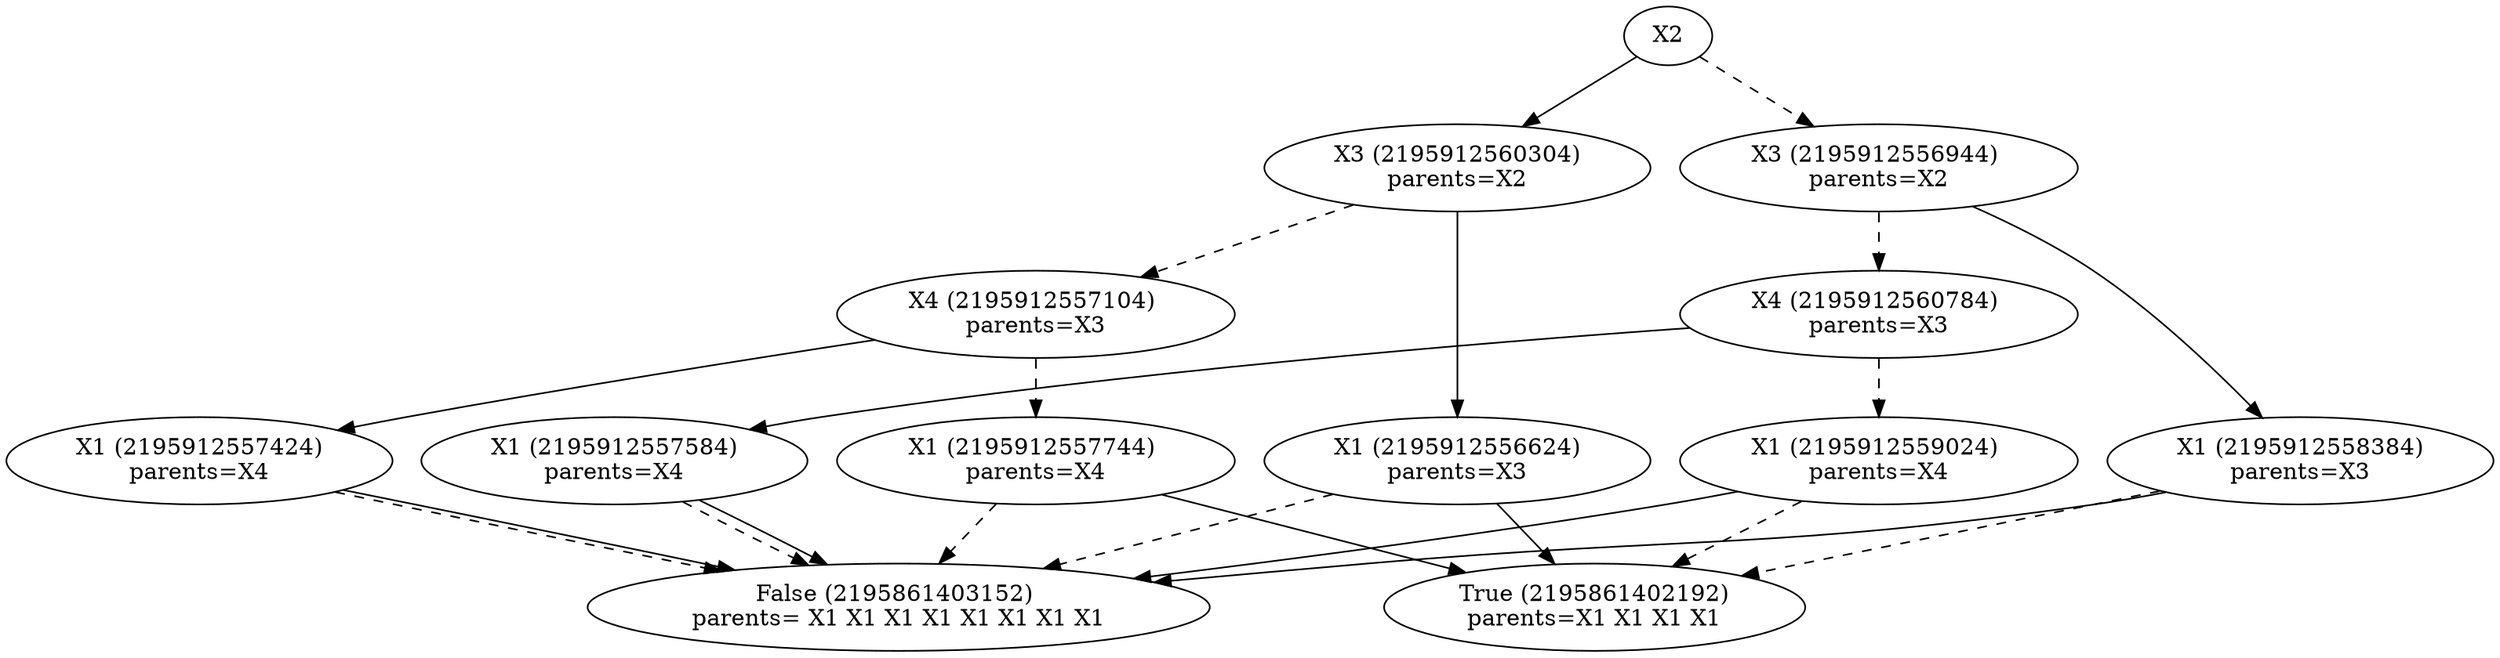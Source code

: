 digraph{2195861404112[label=X2]2195912556944[label="X3 (2195912556944) \nparents=X2"]
2195861404112 -> 2195912556944[style=dashed label="" fontcolor = gray]
2195912560784[label="X4 (2195912560784) \nparents=X3"]
2195912556944 -> 2195912560784[style=dashed label="" fontcolor = gray]
2195912559024[label="X1 (2195912559024) \nparents=X4"]
2195912560784 -> 2195912559024[style=dashed label="" fontcolor = gray]
2195861402192[label="True (2195861402192) \nparents= X1 X1 X1 X1"]
2195912559024 -> 2195861402192[style=dashed label="" fontcolor = gray]
2195861403152[label="False (2195861403152)\nparents=X1 X1 X1 X1 X1 X1 X1 X1"]
2195912559024 -> 2195861403152 [label="" fontcolor = gray]
2195912557584[label="X1 (2195912557584)\nparents=X4"]
2195912560784 -> 2195912557584 [label="" fontcolor = gray]
2195861403152[label="False (2195861403152) \nparents= X1 X1 X1 X1 X1 X1 X1 X1"]
2195912557584 -> 2195861403152[style=dashed label="" fontcolor = gray]
2195861403152[label="False (2195861403152)\nparents=X1 X1 X1 X1 X1 X1 X1 X1"]
2195912557584 -> 2195861403152 [label="" fontcolor = gray]
2195912558384[label="X1 (2195912558384)\nparents=X3"]
2195912556944 -> 2195912558384 [label="" fontcolor = gray]
2195861402192[label="True (2195861402192) \nparents= X1 X1 X1 X1"]
2195912558384 -> 2195861402192[style=dashed label="" fontcolor = gray]
2195861403152[label="False (2195861403152)\nparents=X1 X1 X1 X1 X1 X1 X1 X1"]
2195912558384 -> 2195861403152 [label="" fontcolor = gray]
2195912560304[label="X3 (2195912560304)\nparents=X2"]
2195861404112 -> 2195912560304 [label="" fontcolor = gray]
2195912557104[label="X4 (2195912557104) \nparents=X3"]
2195912560304 -> 2195912557104[style=dashed label="" fontcolor = gray]
2195912557744[label="X1 (2195912557744) \nparents=X4"]
2195912557104 -> 2195912557744[style=dashed label="" fontcolor = gray]
2195861403152[label="False (2195861403152) \nparents= X1 X1 X1 X1 X1 X1 X1 X1"]
2195912557744 -> 2195861403152[style=dashed label="" fontcolor = gray]
2195861402192[label="True (2195861402192)\nparents=X1 X1 X1 X1"]
2195912557744 -> 2195861402192 [label="" fontcolor = gray]
2195912557424[label="X1 (2195912557424)\nparents=X4"]
2195912557104 -> 2195912557424 [label="" fontcolor = gray]
2195861403152[label="False (2195861403152) \nparents= X1 X1 X1 X1 X1 X1 X1 X1"]
2195912557424 -> 2195861403152[style=dashed label="" fontcolor = gray]
2195861403152[label="False (2195861403152)\nparents=X1 X1 X1 X1 X1 X1 X1 X1"]
2195912557424 -> 2195861403152 [label="" fontcolor = gray]
2195912556624[label="X1 (2195912556624)\nparents=X3"]
2195912560304 -> 2195912556624 [label="" fontcolor = gray]
2195861403152[label="False (2195861403152) \nparents= X1 X1 X1 X1 X1 X1 X1 X1"]
2195912556624 -> 2195861403152[style=dashed label="" fontcolor = gray]
2195861402192[label="True (2195861402192)\nparents=X1 X1 X1 X1"]
2195912556624 -> 2195861402192 [label="" fontcolor = gray]
}